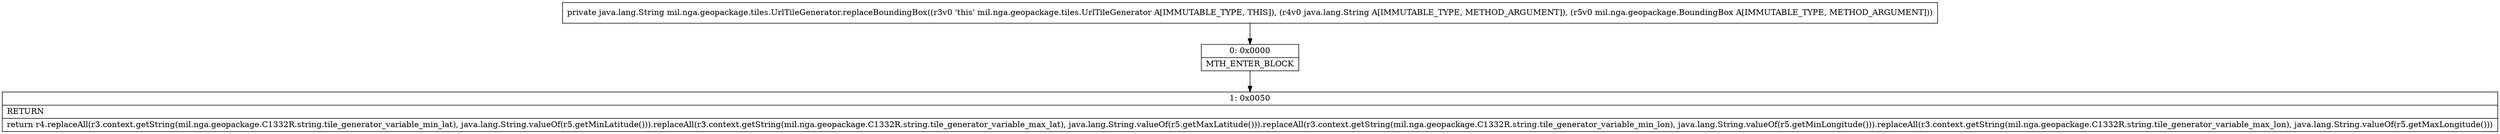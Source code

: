 digraph "CFG formil.nga.geopackage.tiles.UrlTileGenerator.replaceBoundingBox(Ljava\/lang\/String;Lmil\/nga\/geopackage\/BoundingBox;)Ljava\/lang\/String;" {
Node_0 [shape=record,label="{0\:\ 0x0000|MTH_ENTER_BLOCK\l}"];
Node_1 [shape=record,label="{1\:\ 0x0050|RETURN\l|return r4.replaceAll(r3.context.getString(mil.nga.geopackage.C1332R.string.tile_generator_variable_min_lat), java.lang.String.valueOf(r5.getMinLatitude())).replaceAll(r3.context.getString(mil.nga.geopackage.C1332R.string.tile_generator_variable_max_lat), java.lang.String.valueOf(r5.getMaxLatitude())).replaceAll(r3.context.getString(mil.nga.geopackage.C1332R.string.tile_generator_variable_min_lon), java.lang.String.valueOf(r5.getMinLongitude())).replaceAll(r3.context.getString(mil.nga.geopackage.C1332R.string.tile_generator_variable_max_lon), java.lang.String.valueOf(r5.getMaxLongitude()))\l}"];
MethodNode[shape=record,label="{private java.lang.String mil.nga.geopackage.tiles.UrlTileGenerator.replaceBoundingBox((r3v0 'this' mil.nga.geopackage.tiles.UrlTileGenerator A[IMMUTABLE_TYPE, THIS]), (r4v0 java.lang.String A[IMMUTABLE_TYPE, METHOD_ARGUMENT]), (r5v0 mil.nga.geopackage.BoundingBox A[IMMUTABLE_TYPE, METHOD_ARGUMENT])) }"];
MethodNode -> Node_0;
Node_0 -> Node_1;
}

